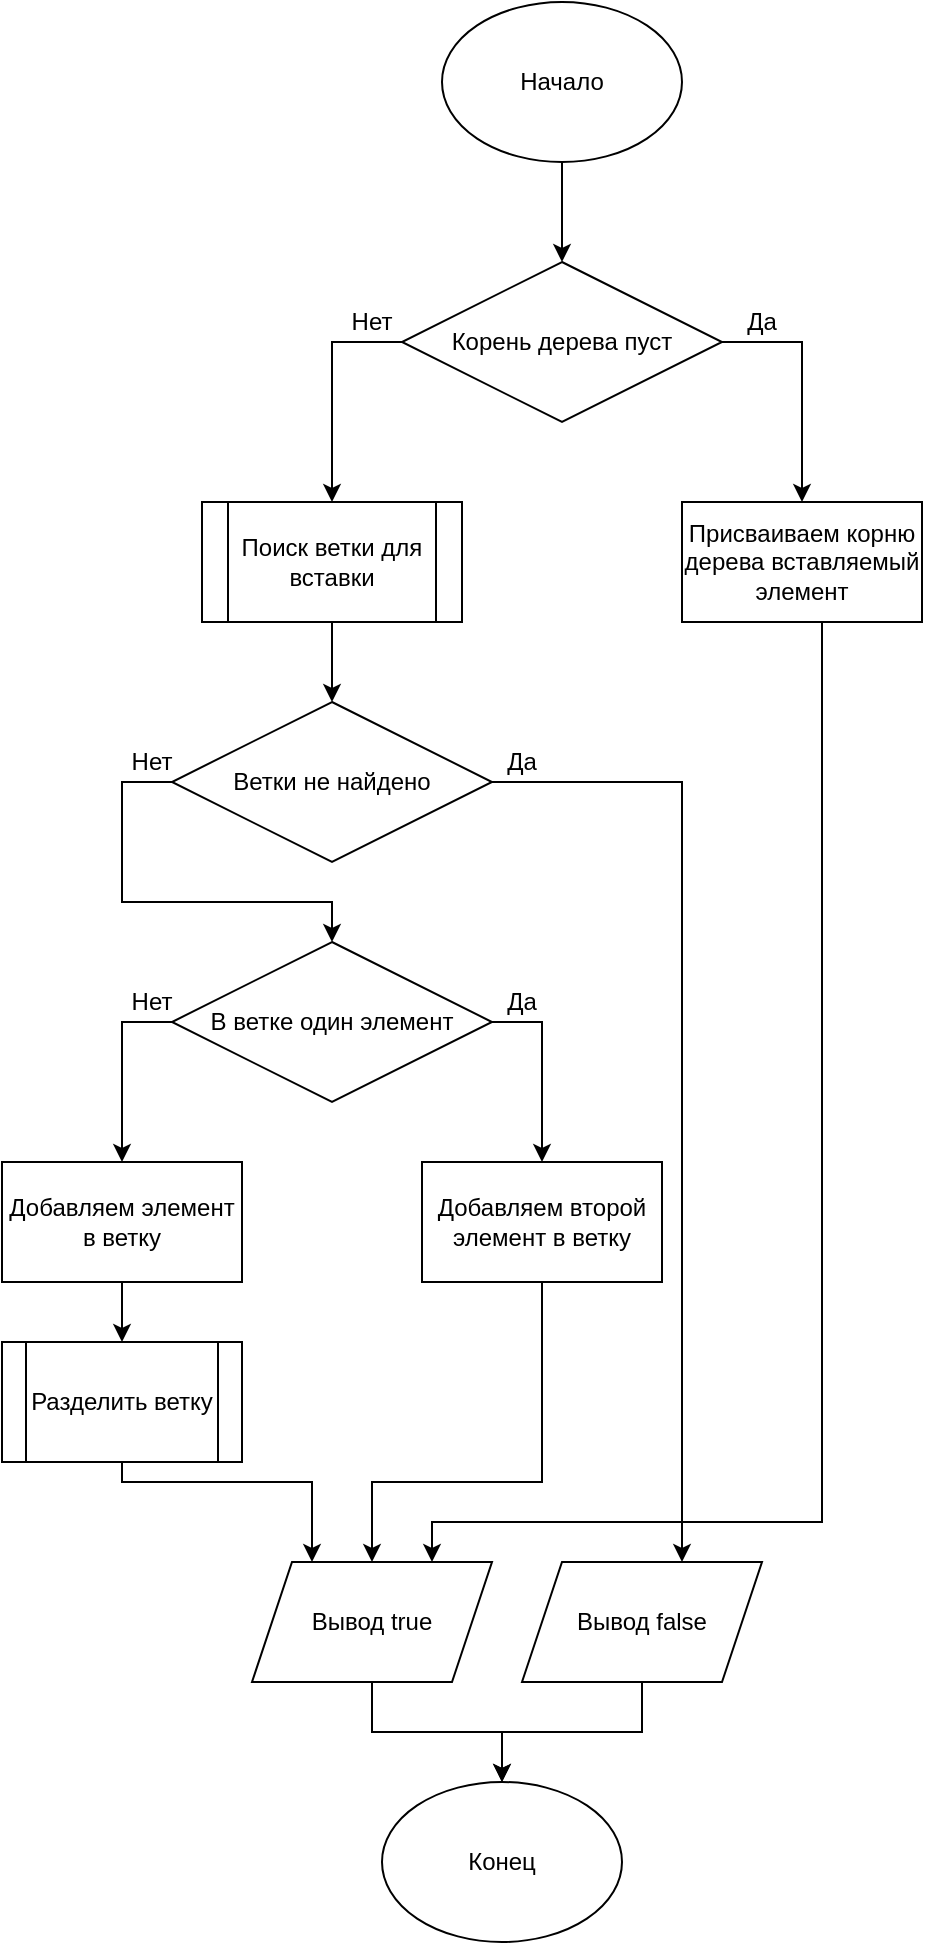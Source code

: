 <mxfile version="15.8.7" type="device"><diagram id="-ci4Tu4JzAFCH50-MV7h" name="Page-1"><mxGraphModel dx="1122" dy="1155" grid="1" gridSize="10" guides="1" tooltips="1" connect="1" arrows="1" fold="1" page="1" pageScale="1" pageWidth="827" pageHeight="1169" math="0" shadow="0"><root><mxCell id="0"/><mxCell id="1" parent="0"/><mxCell id="AzVStF_M6BNQbeqSzbPM-1" style="edgeStyle=orthogonalEdgeStyle;rounded=0;orthogonalLoop=1;jettySize=auto;html=1;" edge="1" parent="1" source="AzVStF_M6BNQbeqSzbPM-2" target="AzVStF_M6BNQbeqSzbPM-7"><mxGeometry relative="1" as="geometry"/></mxCell><mxCell id="AzVStF_M6BNQbeqSzbPM-2" value="Начало" style="ellipse;whiteSpace=wrap;html=1;" vertex="1" parent="1"><mxGeometry x="830" y="240" width="120" height="80" as="geometry"/></mxCell><mxCell id="AzVStF_M6BNQbeqSzbPM-3" style="edgeStyle=orthogonalEdgeStyle;rounded=0;orthogonalLoop=1;jettySize=auto;html=1;entryX=0.75;entryY=0;entryDx=0;entryDy=0;" edge="1" parent="1" source="AzVStF_M6BNQbeqSzbPM-4" target="AzVStF_M6BNQbeqSzbPM-29"><mxGeometry relative="1" as="geometry"><Array as="points"><mxPoint x="1020" y="1000"/><mxPoint x="825" y="1000"/></Array></mxGeometry></mxCell><mxCell id="AzVStF_M6BNQbeqSzbPM-4" value="&lt;div&gt;Присваиваем корню дерева вставляемый элемент&lt;/div&gt;" style="rounded=0;whiteSpace=wrap;html=1;" vertex="1" parent="1"><mxGeometry x="950" y="490" width="120" height="60" as="geometry"/></mxCell><mxCell id="AzVStF_M6BNQbeqSzbPM-5" style="edgeStyle=orthogonalEdgeStyle;rounded=0;orthogonalLoop=1;jettySize=auto;html=1;entryX=0.5;entryY=0;entryDx=0;entryDy=0;" edge="1" parent="1" source="AzVStF_M6BNQbeqSzbPM-7" target="AzVStF_M6BNQbeqSzbPM-9"><mxGeometry relative="1" as="geometry"><Array as="points"><mxPoint x="775" y="410"/></Array></mxGeometry></mxCell><mxCell id="AzVStF_M6BNQbeqSzbPM-6" style="edgeStyle=orthogonalEdgeStyle;rounded=0;orthogonalLoop=1;jettySize=auto;html=1;" edge="1" parent="1" source="AzVStF_M6BNQbeqSzbPM-7" target="AzVStF_M6BNQbeqSzbPM-4"><mxGeometry relative="1" as="geometry"><Array as="points"><mxPoint x="1010" y="410"/></Array></mxGeometry></mxCell><mxCell id="AzVStF_M6BNQbeqSzbPM-7" value="&lt;div&gt;Корень дерева пуст&lt;/div&gt;" style="rhombus;whiteSpace=wrap;html=1;" vertex="1" parent="1"><mxGeometry x="810" y="370" width="160" height="80" as="geometry"/></mxCell><mxCell id="AzVStF_M6BNQbeqSzbPM-8" style="edgeStyle=orthogonalEdgeStyle;rounded=0;orthogonalLoop=1;jettySize=auto;html=1;" edge="1" parent="1" source="AzVStF_M6BNQbeqSzbPM-9" target="AzVStF_M6BNQbeqSzbPM-12"><mxGeometry relative="1" as="geometry"/></mxCell><mxCell id="AzVStF_M6BNQbeqSzbPM-9" value="Поиск ветки для вставки " style="shape=process;whiteSpace=wrap;html=1;backgroundOutline=1;" vertex="1" parent="1"><mxGeometry x="710" y="490" width="130" height="60" as="geometry"/></mxCell><mxCell id="AzVStF_M6BNQbeqSzbPM-10" style="edgeStyle=orthogonalEdgeStyle;rounded=0;orthogonalLoop=1;jettySize=auto;html=1;" edge="1" parent="1" source="AzVStF_M6BNQbeqSzbPM-12" target="AzVStF_M6BNQbeqSzbPM-15"><mxGeometry relative="1" as="geometry"><Array as="points"><mxPoint x="670" y="630"/><mxPoint x="670" y="690"/><mxPoint x="775" y="690"/></Array></mxGeometry></mxCell><mxCell id="AzVStF_M6BNQbeqSzbPM-11" style="edgeStyle=orthogonalEdgeStyle;rounded=0;orthogonalLoop=1;jettySize=auto;html=1;" edge="1" parent="1" source="AzVStF_M6BNQbeqSzbPM-12" target="AzVStF_M6BNQbeqSzbPM-30"><mxGeometry relative="1" as="geometry"><Array as="points"><mxPoint x="950" y="630"/></Array></mxGeometry></mxCell><mxCell id="AzVStF_M6BNQbeqSzbPM-12" value="Ветки не найдено" style="rhombus;whiteSpace=wrap;html=1;" vertex="1" parent="1"><mxGeometry x="695" y="590" width="160" height="80" as="geometry"/></mxCell><mxCell id="AzVStF_M6BNQbeqSzbPM-13" style="edgeStyle=orthogonalEdgeStyle;rounded=0;orthogonalLoop=1;jettySize=auto;html=1;" edge="1" parent="1" source="AzVStF_M6BNQbeqSzbPM-15" target="AzVStF_M6BNQbeqSzbPM-17"><mxGeometry relative="1" as="geometry"><Array as="points"><mxPoint x="670" y="750"/></Array></mxGeometry></mxCell><mxCell id="AzVStF_M6BNQbeqSzbPM-14" style="edgeStyle=orthogonalEdgeStyle;rounded=0;orthogonalLoop=1;jettySize=auto;html=1;" edge="1" parent="1" source="AzVStF_M6BNQbeqSzbPM-15" target="AzVStF_M6BNQbeqSzbPM-21"><mxGeometry relative="1" as="geometry"><Array as="points"><mxPoint x="880" y="750"/></Array></mxGeometry></mxCell><mxCell id="AzVStF_M6BNQbeqSzbPM-15" value="В ветке один элемент" style="rhombus;whiteSpace=wrap;html=1;" vertex="1" parent="1"><mxGeometry x="695" y="710" width="160" height="80" as="geometry"/></mxCell><mxCell id="AzVStF_M6BNQbeqSzbPM-16" style="edgeStyle=orthogonalEdgeStyle;rounded=0;orthogonalLoop=1;jettySize=auto;html=1;entryX=0.5;entryY=0;entryDx=0;entryDy=0;" edge="1" parent="1" source="AzVStF_M6BNQbeqSzbPM-17" target="AzVStF_M6BNQbeqSzbPM-19"><mxGeometry relative="1" as="geometry"/></mxCell><mxCell id="AzVStF_M6BNQbeqSzbPM-17" value="Добавляем элемент в ветку" style="rounded=0;whiteSpace=wrap;html=1;" vertex="1" parent="1"><mxGeometry x="610" y="820" width="120" height="60" as="geometry"/></mxCell><mxCell id="AzVStF_M6BNQbeqSzbPM-18" style="edgeStyle=orthogonalEdgeStyle;rounded=0;orthogonalLoop=1;jettySize=auto;html=1;entryX=0.25;entryY=0;entryDx=0;entryDy=0;" edge="1" parent="1" source="AzVStF_M6BNQbeqSzbPM-19" target="AzVStF_M6BNQbeqSzbPM-29"><mxGeometry relative="1" as="geometry"><Array as="points"><mxPoint x="670" y="980"/><mxPoint x="765" y="980"/></Array></mxGeometry></mxCell><mxCell id="AzVStF_M6BNQbeqSzbPM-19" value="Разделить ветку" style="shape=process;whiteSpace=wrap;html=1;backgroundOutline=1;" vertex="1" parent="1"><mxGeometry x="610" y="910" width="120" height="60" as="geometry"/></mxCell><mxCell id="AzVStF_M6BNQbeqSzbPM-20" style="edgeStyle=orthogonalEdgeStyle;rounded=0;orthogonalLoop=1;jettySize=auto;html=1;" edge="1" parent="1" source="AzVStF_M6BNQbeqSzbPM-21" target="AzVStF_M6BNQbeqSzbPM-29"><mxGeometry relative="1" as="geometry"><Array as="points"><mxPoint x="880" y="980"/><mxPoint x="795" y="980"/></Array></mxGeometry></mxCell><mxCell id="AzVStF_M6BNQbeqSzbPM-21" value="Добавляем второй элемент в ветку" style="rounded=0;whiteSpace=wrap;html=1;" vertex="1" parent="1"><mxGeometry x="820" y="820" width="120" height="60" as="geometry"/></mxCell><mxCell id="AzVStF_M6BNQbeqSzbPM-22" value="Конец" style="ellipse;whiteSpace=wrap;html=1;" vertex="1" parent="1"><mxGeometry x="800" y="1130" width="120" height="80" as="geometry"/></mxCell><mxCell id="AzVStF_M6BNQbeqSzbPM-23" value="Нет" style="text;html=1;strokeColor=none;fillColor=none;align=center;verticalAlign=middle;whiteSpace=wrap;rounded=0;" vertex="1" parent="1"><mxGeometry x="770" y="390" width="50" height="20" as="geometry"/></mxCell><mxCell id="AzVStF_M6BNQbeqSzbPM-24" value="Да" style="text;html=1;strokeColor=none;fillColor=none;align=center;verticalAlign=middle;whiteSpace=wrap;rounded=0;" vertex="1" parent="1"><mxGeometry x="970" y="390" width="40" height="20" as="geometry"/></mxCell><mxCell id="AzVStF_M6BNQbeqSzbPM-25" value="Да" style="text;html=1;strokeColor=none;fillColor=none;align=center;verticalAlign=middle;whiteSpace=wrap;rounded=0;" vertex="1" parent="1"><mxGeometry x="850" y="610" width="40" height="20" as="geometry"/></mxCell><mxCell id="AzVStF_M6BNQbeqSzbPM-26" value="Да" style="text;html=1;strokeColor=none;fillColor=none;align=center;verticalAlign=middle;whiteSpace=wrap;rounded=0;" vertex="1" parent="1"><mxGeometry x="850" y="730" width="40" height="20" as="geometry"/></mxCell><mxCell id="AzVStF_M6BNQbeqSzbPM-27" value="Нет" style="text;html=1;strokeColor=none;fillColor=none;align=center;verticalAlign=middle;whiteSpace=wrap;rounded=0;" vertex="1" parent="1"><mxGeometry x="660" y="610" width="50" height="20" as="geometry"/></mxCell><mxCell id="AzVStF_M6BNQbeqSzbPM-28" value="Нет" style="text;html=1;strokeColor=none;fillColor=none;align=center;verticalAlign=middle;whiteSpace=wrap;rounded=0;" vertex="1" parent="1"><mxGeometry x="660" y="730" width="50" height="20" as="geometry"/></mxCell><mxCell id="AzVStF_M6BNQbeqSzbPM-33" style="edgeStyle=orthogonalEdgeStyle;rounded=0;orthogonalLoop=1;jettySize=auto;html=1;" edge="1" parent="1" source="AzVStF_M6BNQbeqSzbPM-29" target="AzVStF_M6BNQbeqSzbPM-22"><mxGeometry relative="1" as="geometry"/></mxCell><mxCell id="AzVStF_M6BNQbeqSzbPM-29" value="Вывод true" style="shape=parallelogram;perimeter=parallelogramPerimeter;whiteSpace=wrap;html=1;fixedSize=1;" vertex="1" parent="1"><mxGeometry x="735" y="1020" width="120" height="60" as="geometry"/></mxCell><mxCell id="AzVStF_M6BNQbeqSzbPM-31" style="edgeStyle=orthogonalEdgeStyle;rounded=0;orthogonalLoop=1;jettySize=auto;html=1;" edge="1" parent="1" source="AzVStF_M6BNQbeqSzbPM-30" target="AzVStF_M6BNQbeqSzbPM-22"><mxGeometry relative="1" as="geometry"/></mxCell><mxCell id="AzVStF_M6BNQbeqSzbPM-30" value="Вывод false" style="shape=parallelogram;perimeter=parallelogramPerimeter;whiteSpace=wrap;html=1;fixedSize=1;" vertex="1" parent="1"><mxGeometry x="870" y="1020" width="120" height="60" as="geometry"/></mxCell></root></mxGraphModel></diagram></mxfile>